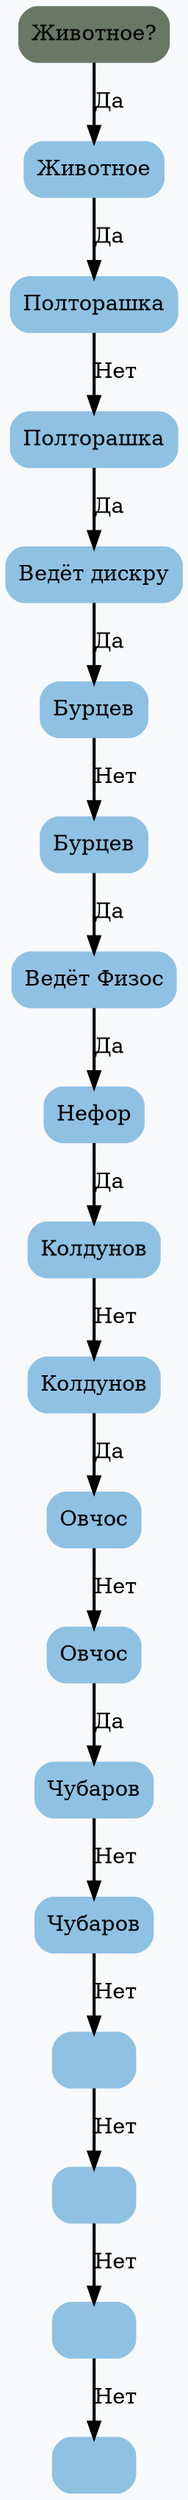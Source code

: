 digraph G {
	rankdir = HR;
	bgcolor="#F7F9FB"
	 node0x503000000040 [shape=Mrecord; style=filled; color="#687864"; label =  "Животное? " ];
	 node0x503000000040 -> node0x5030000000a0 [label="Да"; style=bold; weight=1000; ];
	 node0x5030000000a0 [shape=Mrecord; style=filled; color="#8FC1E3"; label =  "Животное " ];
	 node0x5030000000a0 -> node0x503000000100 [label="Да"; style=bold; weight=1000; ];
	 node0x503000000100 [shape=Mrecord; style=filled; color="#8FC1E3"; label =  "Полторашка " ];
	 node0x503000000100 -> node0x503000000160 [label="Нет"; style=bold; weight=1000; ];
	 node0x503000000160 [shape=Mrecord; style=filled; color="#8FC1E3"; label =  "Полторашка " ];
	 node0x503000000160 -> node0x5030000001c0 [label="Да"; style=bold; weight=1000; ];
	 node0x5030000001c0 [shape=Mrecord; style=filled; color="#8FC1E3"; label =  "Ведёт дискру " ];
	 node0x5030000001c0 -> node0x503000000220 [label="Да"; style=bold; weight=1000; ];
	 node0x503000000220 [shape=Mrecord; style=filled; color="#8FC1E3"; label =  "Бурцев " ];
	 node0x503000000220 -> node0x503000000280 [label="Нет"; style=bold; weight=1000; ];
	 node0x503000000280 [shape=Mrecord; style=filled; color="#8FC1E3"; label =  "Бурцев " ];
	 node0x503000000280 -> node0x5030000002e0 [label="Да"; style=bold; weight=1000; ];
	 node0x5030000002e0 [shape=Mrecord; style=filled; color="#8FC1E3"; label =  "Ведёт Физос " ];
	 node0x5030000002e0 -> node0x503000000340 [label="Да"; style=bold; weight=1000; ];
	 node0x503000000340 [shape=Mrecord; style=filled; color="#8FC1E3"; label =  "Нефор " ];
	 node0x503000000340 -> node0x5030000003a0 [label="Да"; style=bold; weight=1000; ];
	 node0x5030000003a0 [shape=Mrecord; style=filled; color="#8FC1E3"; label =  "Колдунов " ];
	 node0x5030000003a0 -> node0x503000000400 [label="Нет"; style=bold; weight=1000; ];
	 node0x503000000400 [shape=Mrecord; style=filled; color="#8FC1E3"; label =  "Колдунов " ];
	 node0x503000000400 -> node0x503000000460 [label="Да"; style=bold; weight=1000; ];
	 node0x503000000460 [shape=Mrecord; style=filled; color="#8FC1E3"; label =  "Овчос " ];
	 node0x503000000460 -> node0x5030000004c0 [label="Нет"; style=bold; weight=1000; ];
	 node0x5030000004c0 [shape=Mrecord; style=filled; color="#8FC1E3"; label =  "Овчос " ];
	 node0x5030000004c0 -> node0x503000000520 [label="Да"; style=bold; weight=1000; ];
	 node0x503000000520 [shape=Mrecord; style=filled; color="#8FC1E3"; label =  "Чубаров " ];
	 node0x503000000520 -> node0x503000000580 [label="Нет"; style=bold; weight=1000; ];
	 node0x503000000580 [shape=Mrecord; style=filled; color="#8FC1E3"; label =  "Чубаров " ];
	 node0x503000000580 -> node0x5030000005e0 [label="Нет"; style=bold; weight=1000; ];
	 node0x5030000005e0 [shape=Mrecord; style=filled; color="#8FC1E3"; label =  " " ];
	 node0x5030000005e0 -> node0x503000000640 [label="Нет"; style=bold; weight=1000; ];
	 node0x503000000640 [shape=Mrecord; style=filled; color="#8FC1E3"; label =  " " ];
	 node0x503000000640 -> node0x5030000006a0 [label="Нет"; style=bold; weight=1000; ];
	 node0x5030000006a0 [shape=Mrecord; style=filled; color="#8FC1E3"; label =  " " ];
	 node0x5030000006a0 -> node0x503000000700 [label="Нет"; style=bold; weight=1000; ];
	 node0x503000000700 [shape=Mrecord; style=filled; color="#8FC1E3"; label =  " " ];
}

